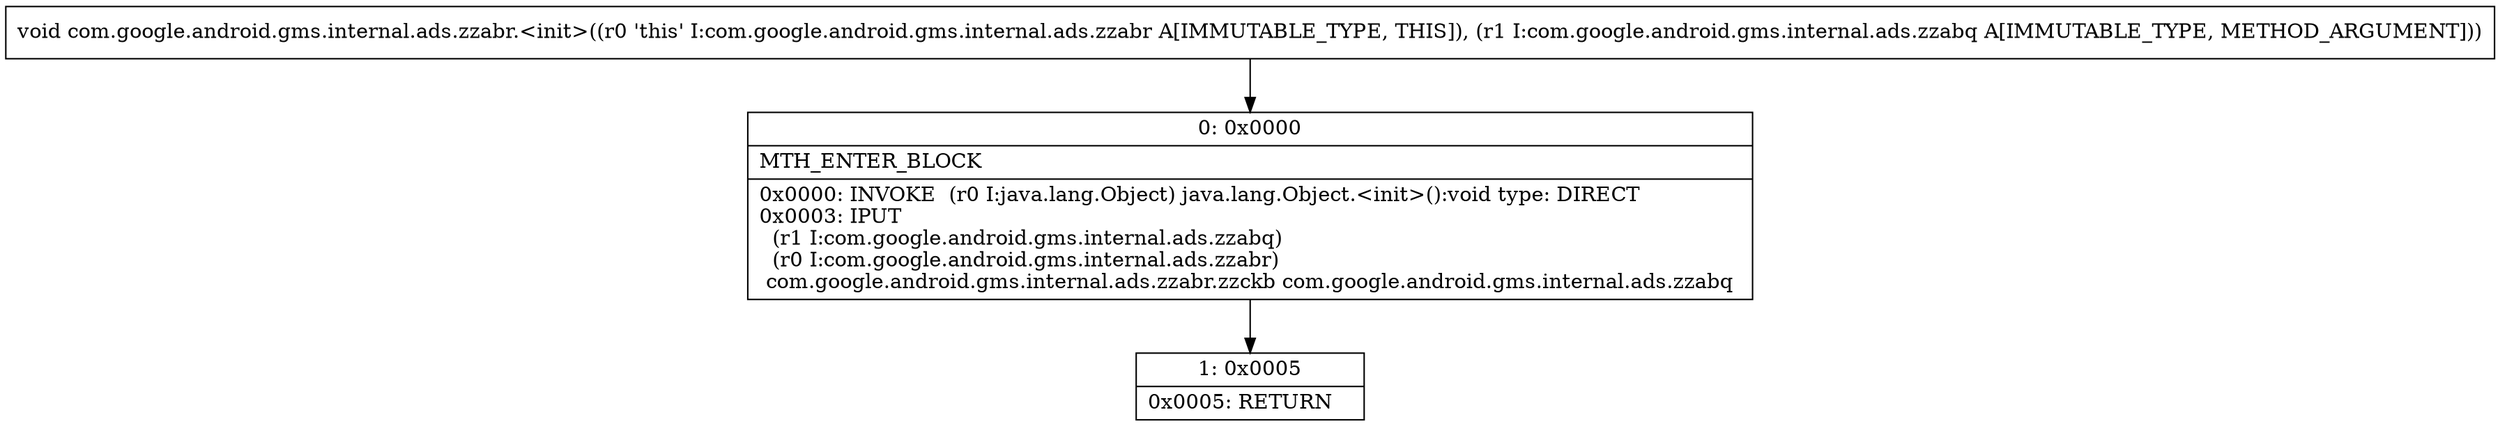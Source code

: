 digraph "CFG forcom.google.android.gms.internal.ads.zzabr.\<init\>(Lcom\/google\/android\/gms\/internal\/ads\/zzabq;)V" {
Node_0 [shape=record,label="{0\:\ 0x0000|MTH_ENTER_BLOCK\l|0x0000: INVOKE  (r0 I:java.lang.Object) java.lang.Object.\<init\>():void type: DIRECT \l0x0003: IPUT  \l  (r1 I:com.google.android.gms.internal.ads.zzabq)\l  (r0 I:com.google.android.gms.internal.ads.zzabr)\l com.google.android.gms.internal.ads.zzabr.zzckb com.google.android.gms.internal.ads.zzabq \l}"];
Node_1 [shape=record,label="{1\:\ 0x0005|0x0005: RETURN   \l}"];
MethodNode[shape=record,label="{void com.google.android.gms.internal.ads.zzabr.\<init\>((r0 'this' I:com.google.android.gms.internal.ads.zzabr A[IMMUTABLE_TYPE, THIS]), (r1 I:com.google.android.gms.internal.ads.zzabq A[IMMUTABLE_TYPE, METHOD_ARGUMENT])) }"];
MethodNode -> Node_0;
Node_0 -> Node_1;
}

